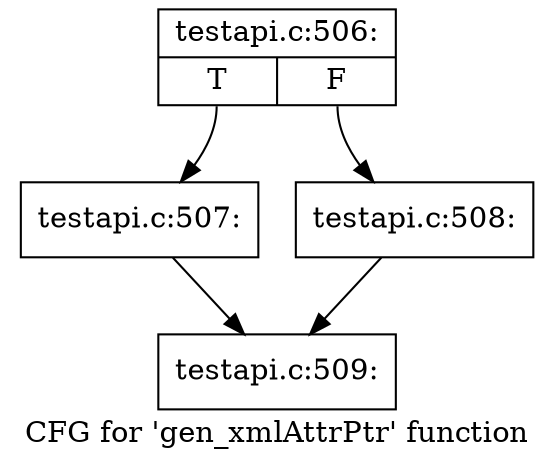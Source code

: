 digraph "CFG for 'gen_xmlAttrPtr' function" {
	label="CFG for 'gen_xmlAttrPtr' function";

	Node0x4429170 [shape=record,label="{testapi.c:506:|{<s0>T|<s1>F}}"];
	Node0x4429170:s0 -> Node0x442a440;
	Node0x4429170:s1 -> Node0x442a490;
	Node0x442a440 [shape=record,label="{testapi.c:507:}"];
	Node0x442a440 -> Node0x442a600;
	Node0x442a490 [shape=record,label="{testapi.c:508:}"];
	Node0x442a490 -> Node0x442a600;
	Node0x442a600 [shape=record,label="{testapi.c:509:}"];
}
